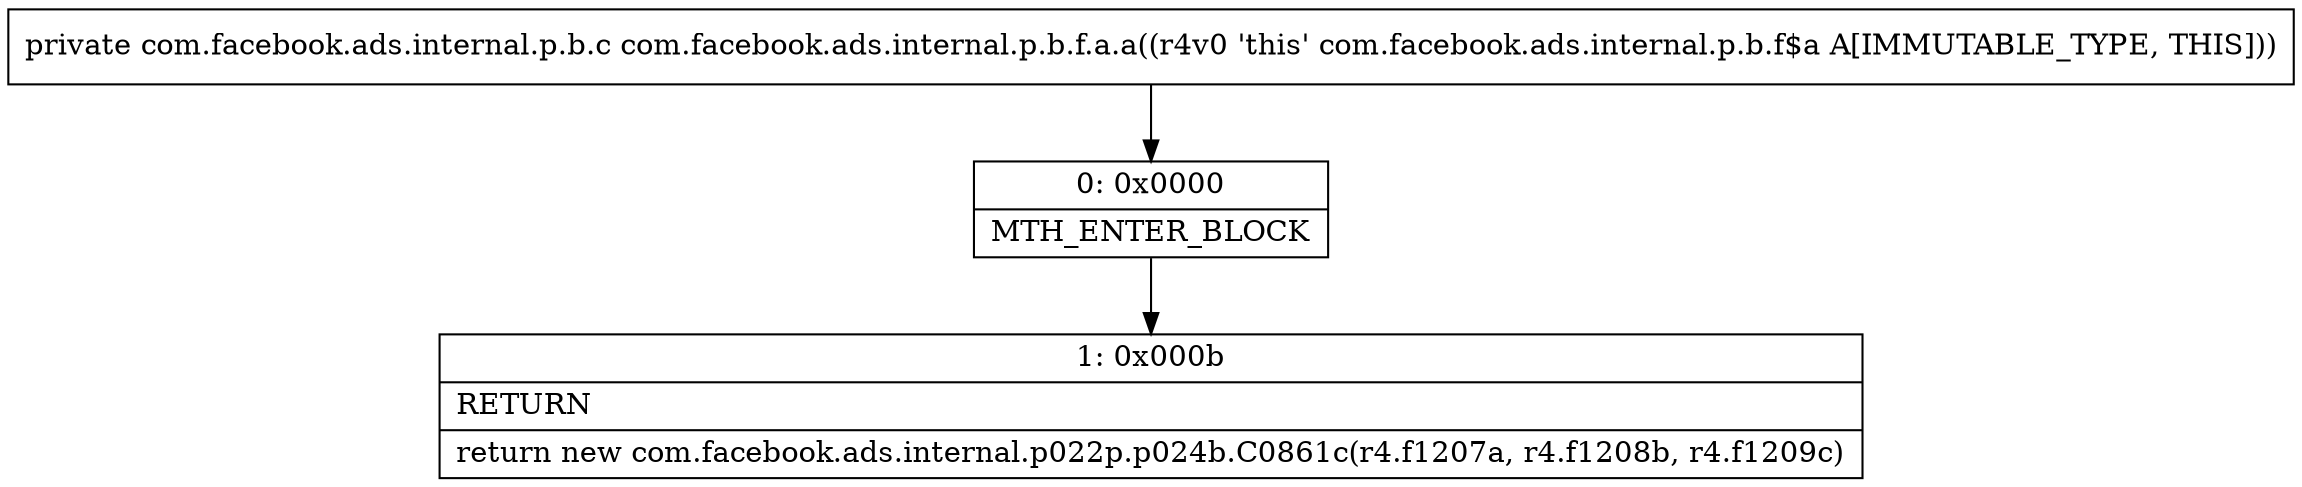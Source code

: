 digraph "CFG forcom.facebook.ads.internal.p.b.f.a.a()Lcom\/facebook\/ads\/internal\/p\/b\/c;" {
Node_0 [shape=record,label="{0\:\ 0x0000|MTH_ENTER_BLOCK\l}"];
Node_1 [shape=record,label="{1\:\ 0x000b|RETURN\l|return new com.facebook.ads.internal.p022p.p024b.C0861c(r4.f1207a, r4.f1208b, r4.f1209c)\l}"];
MethodNode[shape=record,label="{private com.facebook.ads.internal.p.b.c com.facebook.ads.internal.p.b.f.a.a((r4v0 'this' com.facebook.ads.internal.p.b.f$a A[IMMUTABLE_TYPE, THIS])) }"];
MethodNode -> Node_0;
Node_0 -> Node_1;
}

